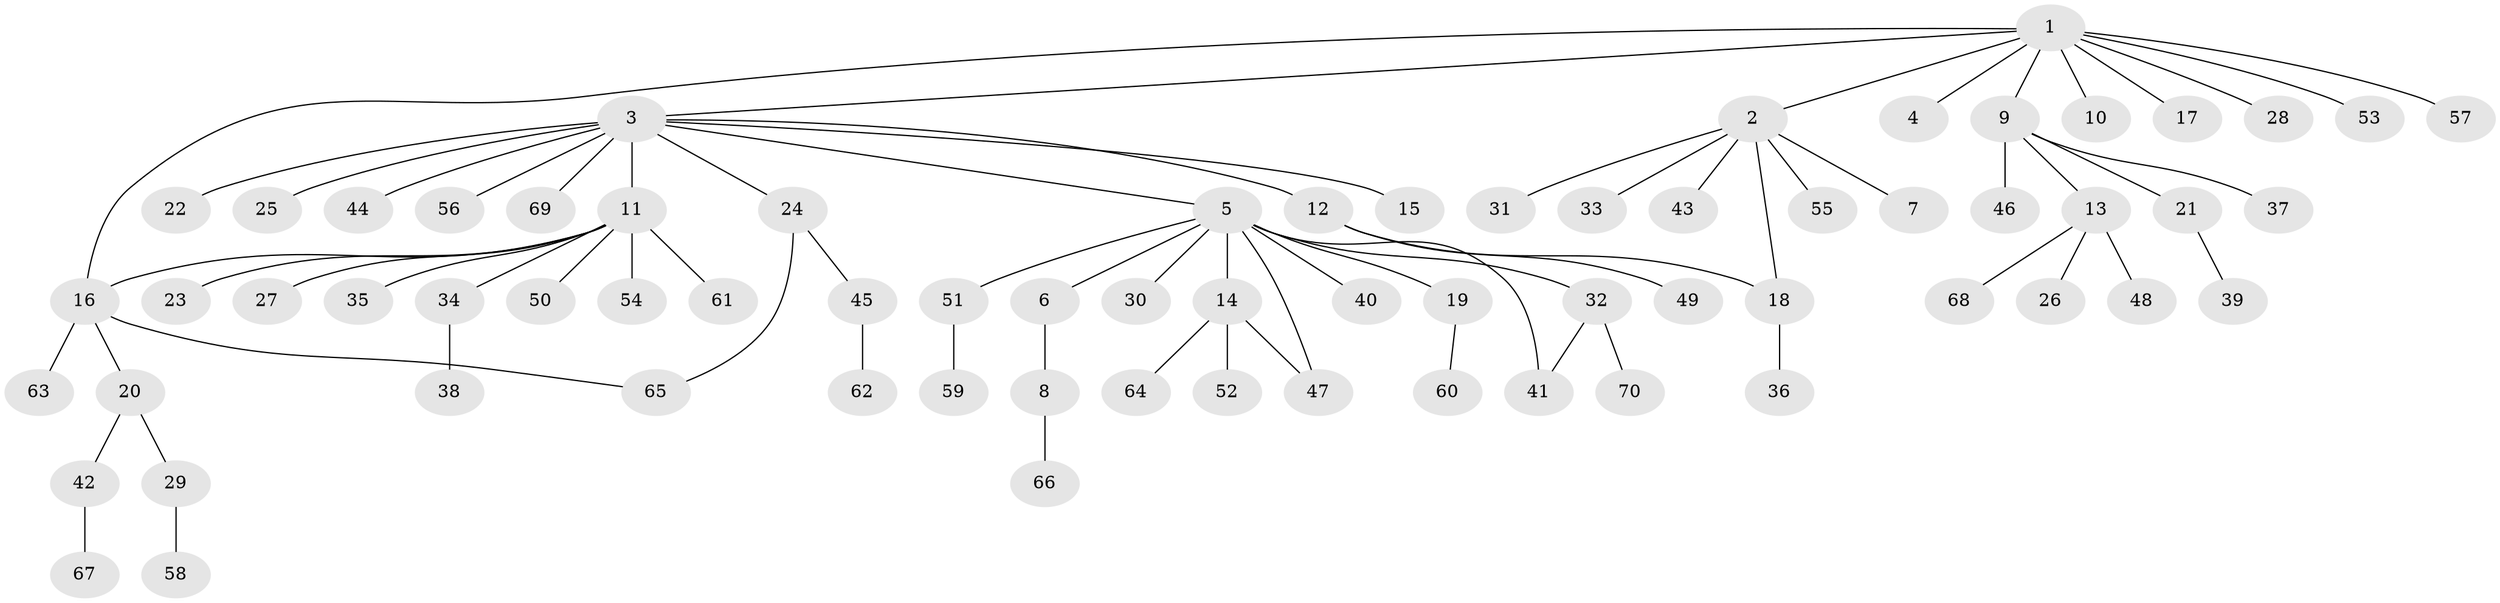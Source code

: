 // coarse degree distribution, {5: 0.022727272727272728, 6: 0.022727272727272728, 10: 0.022727272727272728, 1: 0.6136363636363636, 9: 0.022727272727272728, 2: 0.1590909090909091, 4: 0.045454545454545456, 8: 0.022727272727272728, 3: 0.06818181818181818}
// Generated by graph-tools (version 1.1) at 2025/50/03/04/25 22:50:38]
// undirected, 70 vertices, 74 edges
graph export_dot {
  node [color=gray90,style=filled];
  1;
  2;
  3;
  4;
  5;
  6;
  7;
  8;
  9;
  10;
  11;
  12;
  13;
  14;
  15;
  16;
  17;
  18;
  19;
  20;
  21;
  22;
  23;
  24;
  25;
  26;
  27;
  28;
  29;
  30;
  31;
  32;
  33;
  34;
  35;
  36;
  37;
  38;
  39;
  40;
  41;
  42;
  43;
  44;
  45;
  46;
  47;
  48;
  49;
  50;
  51;
  52;
  53;
  54;
  55;
  56;
  57;
  58;
  59;
  60;
  61;
  62;
  63;
  64;
  65;
  66;
  67;
  68;
  69;
  70;
  1 -- 2;
  1 -- 3;
  1 -- 4;
  1 -- 9;
  1 -- 10;
  1 -- 16;
  1 -- 17;
  1 -- 28;
  1 -- 53;
  1 -- 57;
  2 -- 7;
  2 -- 18;
  2 -- 31;
  2 -- 33;
  2 -- 43;
  2 -- 55;
  3 -- 5;
  3 -- 11;
  3 -- 12;
  3 -- 15;
  3 -- 22;
  3 -- 24;
  3 -- 25;
  3 -- 44;
  3 -- 56;
  3 -- 69;
  5 -- 6;
  5 -- 14;
  5 -- 19;
  5 -- 30;
  5 -- 32;
  5 -- 40;
  5 -- 41;
  5 -- 47;
  5 -- 51;
  6 -- 8;
  8 -- 66;
  9 -- 13;
  9 -- 21;
  9 -- 37;
  9 -- 46;
  11 -- 16;
  11 -- 23;
  11 -- 27;
  11 -- 34;
  11 -- 35;
  11 -- 50;
  11 -- 54;
  11 -- 61;
  12 -- 18;
  12 -- 49;
  13 -- 26;
  13 -- 48;
  13 -- 68;
  14 -- 47;
  14 -- 52;
  14 -- 64;
  16 -- 20;
  16 -- 63;
  16 -- 65;
  18 -- 36;
  19 -- 60;
  20 -- 29;
  20 -- 42;
  21 -- 39;
  24 -- 45;
  24 -- 65;
  29 -- 58;
  32 -- 41;
  32 -- 70;
  34 -- 38;
  42 -- 67;
  45 -- 62;
  51 -- 59;
}
